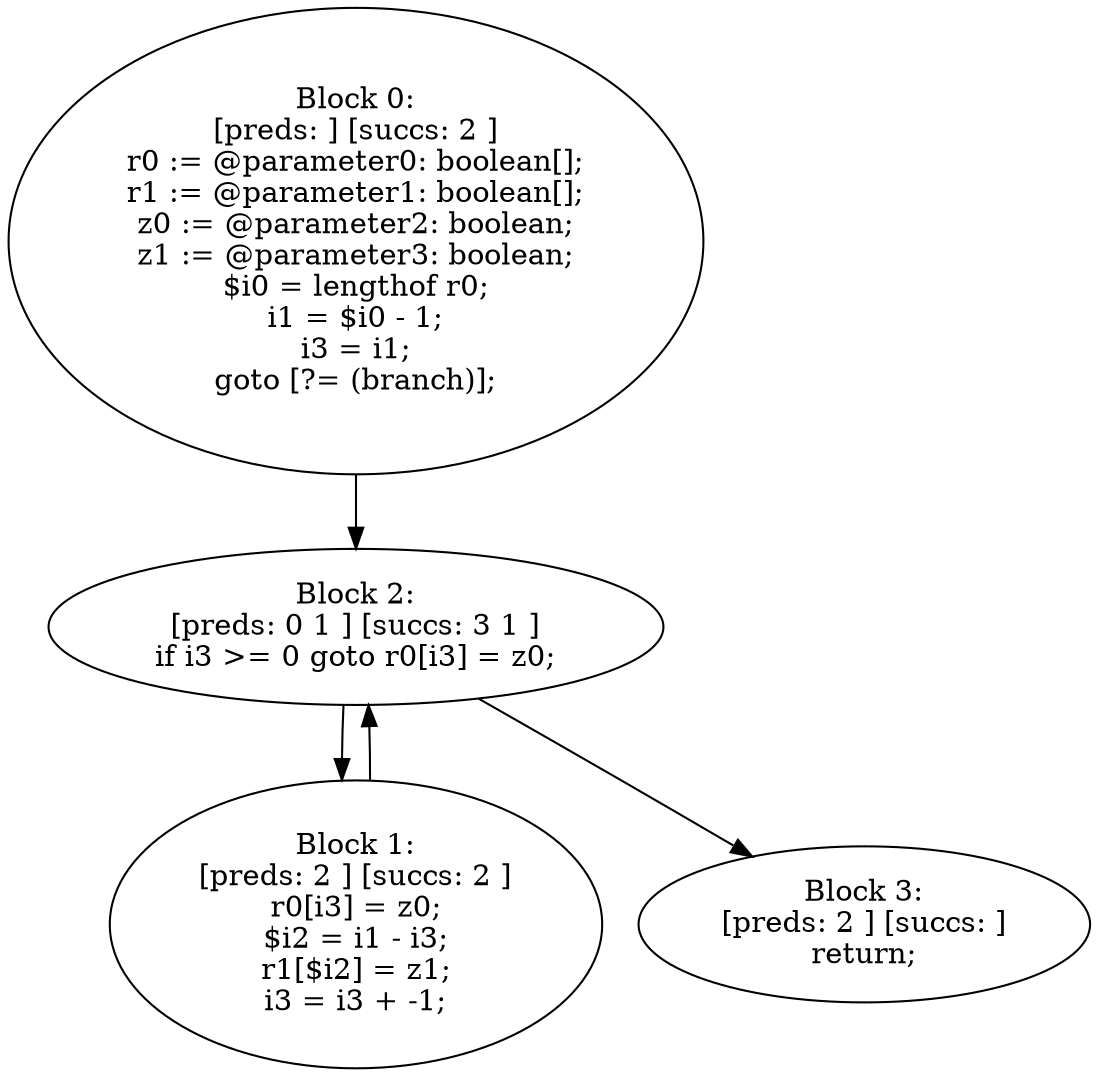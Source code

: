 digraph "unitGraph" {
    "Block 0:
[preds: ] [succs: 2 ]
r0 := @parameter0: boolean[];
r1 := @parameter1: boolean[];
z0 := @parameter2: boolean;
z1 := @parameter3: boolean;
$i0 = lengthof r0;
i1 = $i0 - 1;
i3 = i1;
goto [?= (branch)];
"
    "Block 1:
[preds: 2 ] [succs: 2 ]
r0[i3] = z0;
$i2 = i1 - i3;
r1[$i2] = z1;
i3 = i3 + -1;
"
    "Block 2:
[preds: 0 1 ] [succs: 3 1 ]
if i3 >= 0 goto r0[i3] = z0;
"
    "Block 3:
[preds: 2 ] [succs: ]
return;
"
    "Block 0:
[preds: ] [succs: 2 ]
r0 := @parameter0: boolean[];
r1 := @parameter1: boolean[];
z0 := @parameter2: boolean;
z1 := @parameter3: boolean;
$i0 = lengthof r0;
i1 = $i0 - 1;
i3 = i1;
goto [?= (branch)];
"->"Block 2:
[preds: 0 1 ] [succs: 3 1 ]
if i3 >= 0 goto r0[i3] = z0;
";
    "Block 1:
[preds: 2 ] [succs: 2 ]
r0[i3] = z0;
$i2 = i1 - i3;
r1[$i2] = z1;
i3 = i3 + -1;
"->"Block 2:
[preds: 0 1 ] [succs: 3 1 ]
if i3 >= 0 goto r0[i3] = z0;
";
    "Block 2:
[preds: 0 1 ] [succs: 3 1 ]
if i3 >= 0 goto r0[i3] = z0;
"->"Block 3:
[preds: 2 ] [succs: ]
return;
";
    "Block 2:
[preds: 0 1 ] [succs: 3 1 ]
if i3 >= 0 goto r0[i3] = z0;
"->"Block 1:
[preds: 2 ] [succs: 2 ]
r0[i3] = z0;
$i2 = i1 - i3;
r1[$i2] = z1;
i3 = i3 + -1;
";
}
